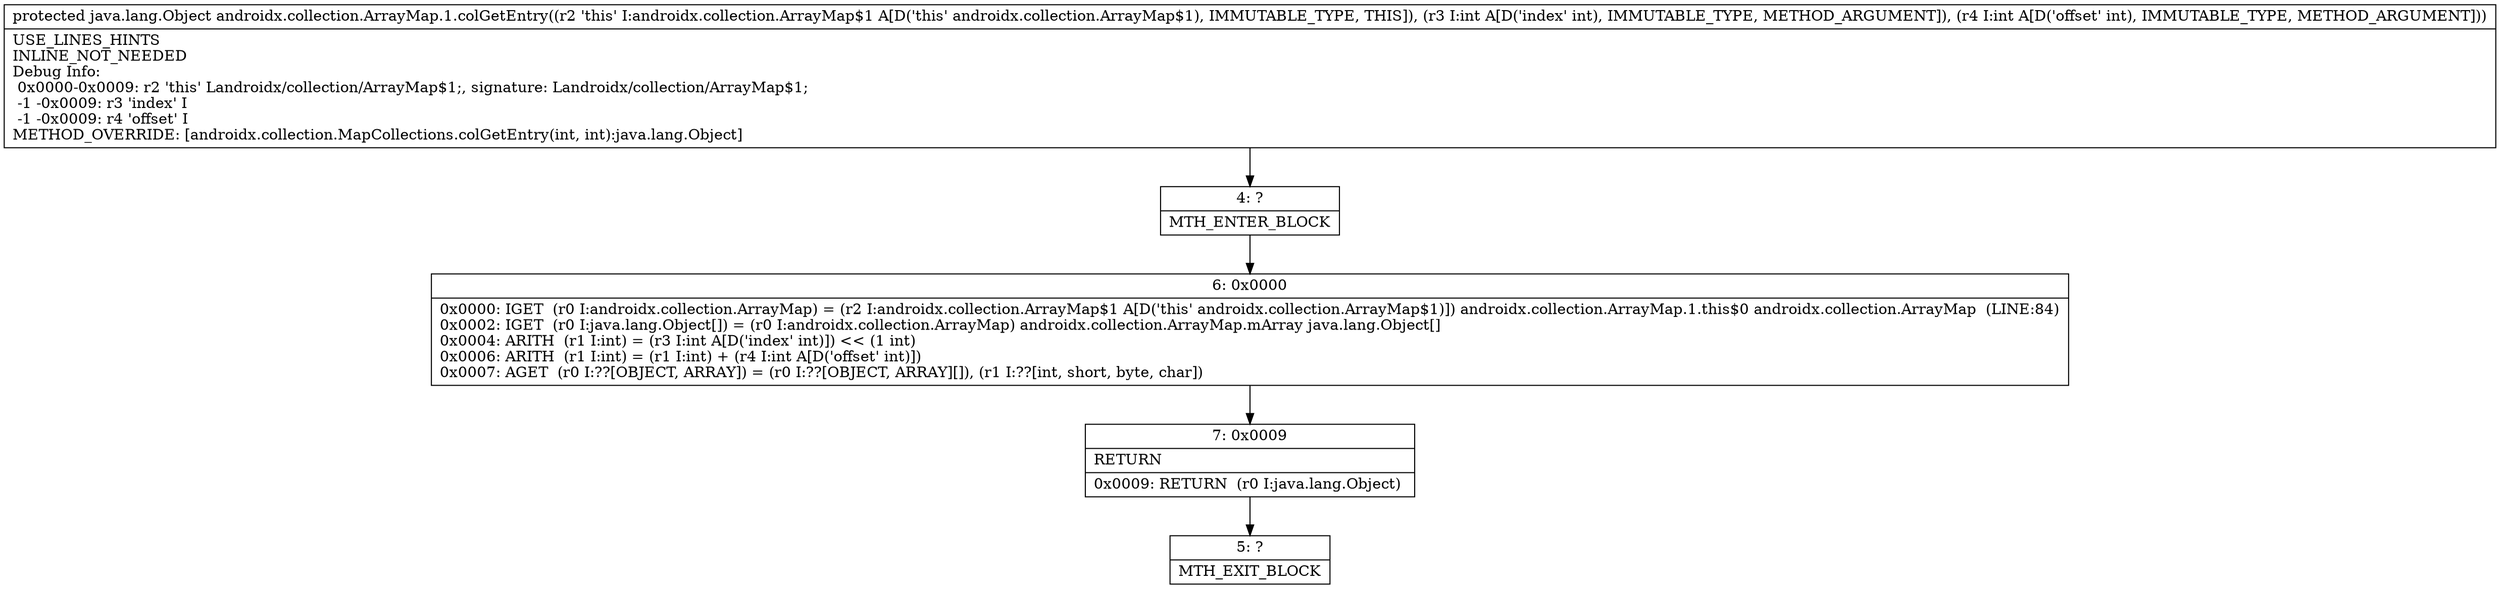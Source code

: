 digraph "CFG forandroidx.collection.ArrayMap.1.colGetEntry(II)Ljava\/lang\/Object;" {
Node_4 [shape=record,label="{4\:\ ?|MTH_ENTER_BLOCK\l}"];
Node_6 [shape=record,label="{6\:\ 0x0000|0x0000: IGET  (r0 I:androidx.collection.ArrayMap) = (r2 I:androidx.collection.ArrayMap$1 A[D('this' androidx.collection.ArrayMap$1)]) androidx.collection.ArrayMap.1.this$0 androidx.collection.ArrayMap  (LINE:84)\l0x0002: IGET  (r0 I:java.lang.Object[]) = (r0 I:androidx.collection.ArrayMap) androidx.collection.ArrayMap.mArray java.lang.Object[] \l0x0004: ARITH  (r1 I:int) = (r3 I:int A[D('index' int)]) \<\< (1 int) \l0x0006: ARITH  (r1 I:int) = (r1 I:int) + (r4 I:int A[D('offset' int)]) \l0x0007: AGET  (r0 I:??[OBJECT, ARRAY]) = (r0 I:??[OBJECT, ARRAY][]), (r1 I:??[int, short, byte, char]) \l}"];
Node_7 [shape=record,label="{7\:\ 0x0009|RETURN\l|0x0009: RETURN  (r0 I:java.lang.Object) \l}"];
Node_5 [shape=record,label="{5\:\ ?|MTH_EXIT_BLOCK\l}"];
MethodNode[shape=record,label="{protected java.lang.Object androidx.collection.ArrayMap.1.colGetEntry((r2 'this' I:androidx.collection.ArrayMap$1 A[D('this' androidx.collection.ArrayMap$1), IMMUTABLE_TYPE, THIS]), (r3 I:int A[D('index' int), IMMUTABLE_TYPE, METHOD_ARGUMENT]), (r4 I:int A[D('offset' int), IMMUTABLE_TYPE, METHOD_ARGUMENT]))  | USE_LINES_HINTS\lINLINE_NOT_NEEDED\lDebug Info:\l  0x0000\-0x0009: r2 'this' Landroidx\/collection\/ArrayMap$1;, signature: Landroidx\/collection\/ArrayMap$1;\l  \-1 \-0x0009: r3 'index' I\l  \-1 \-0x0009: r4 'offset' I\lMETHOD_OVERRIDE: [androidx.collection.MapCollections.colGetEntry(int, int):java.lang.Object]\l}"];
MethodNode -> Node_4;Node_4 -> Node_6;
Node_6 -> Node_7;
Node_7 -> Node_5;
}

